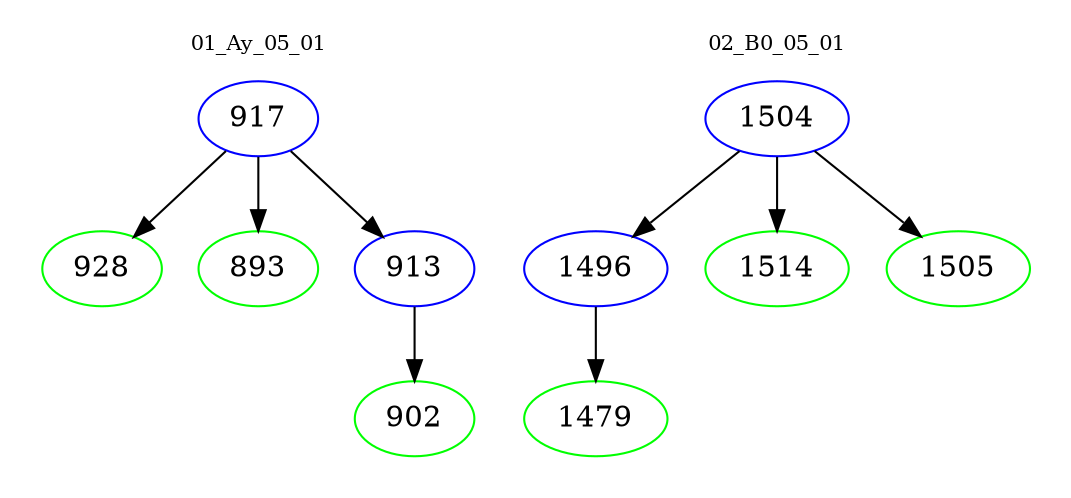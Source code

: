digraph{
subgraph cluster_0 {
color = white
label = "01_Ay_05_01";
fontsize=10;
T0_917 [label="917", color="blue"]
T0_917 -> T0_928 [color="black"]
T0_928 [label="928", color="green"]
T0_917 -> T0_893 [color="black"]
T0_893 [label="893", color="green"]
T0_917 -> T0_913 [color="black"]
T0_913 [label="913", color="blue"]
T0_913 -> T0_902 [color="black"]
T0_902 [label="902", color="green"]
}
subgraph cluster_1 {
color = white
label = "02_B0_05_01";
fontsize=10;
T1_1504 [label="1504", color="blue"]
T1_1504 -> T1_1496 [color="black"]
T1_1496 [label="1496", color="blue"]
T1_1496 -> T1_1479 [color="black"]
T1_1479 [label="1479", color="green"]
T1_1504 -> T1_1514 [color="black"]
T1_1514 [label="1514", color="green"]
T1_1504 -> T1_1505 [color="black"]
T1_1505 [label="1505", color="green"]
}
}
